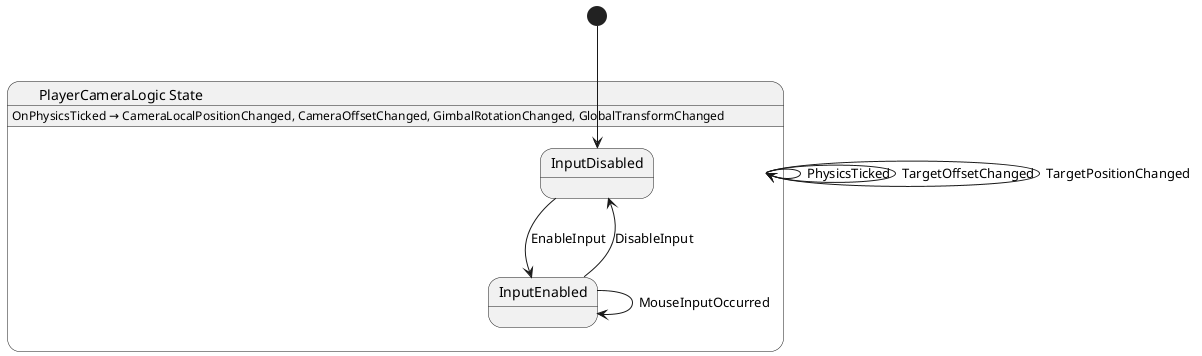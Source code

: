 @startuml PlayerCameraLogic
state "PlayerCameraLogic State" as GameDemo_PlayerCameraLogic_State {
  state "InputDisabled" as GameDemo_PlayerCameraLogic_State_InputDisabled
  state "InputEnabled" as GameDemo_PlayerCameraLogic_State_InputEnabled
  GameDemo_PlayerCameraLogic_State : OnPhysicsTicked → CameraLocalPositionChanged, CameraOffsetChanged, GimbalRotationChanged, GlobalTransformChanged
}

GameDemo_PlayerCameraLogic_State --> GameDemo_PlayerCameraLogic_State : PhysicsTicked
GameDemo_PlayerCameraLogic_State --> GameDemo_PlayerCameraLogic_State : TargetOffsetChanged
GameDemo_PlayerCameraLogic_State --> GameDemo_PlayerCameraLogic_State : TargetPositionChanged
GameDemo_PlayerCameraLogic_State_InputDisabled --> GameDemo_PlayerCameraLogic_State_InputEnabled : EnableInput
GameDemo_PlayerCameraLogic_State_InputEnabled --> GameDemo_PlayerCameraLogic_State_InputDisabled : DisableInput
GameDemo_PlayerCameraLogic_State_InputEnabled --> GameDemo_PlayerCameraLogic_State_InputEnabled : MouseInputOccurred

[*] --> GameDemo_PlayerCameraLogic_State_InputDisabled
@enduml